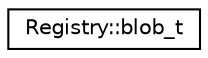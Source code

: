 digraph "Graphical Class Hierarchy"
{
  edge [fontname="Helvetica",fontsize="10",labelfontname="Helvetica",labelfontsize="10"];
  node [fontname="Helvetica",fontsize="10",shape=record];
  rankdir="LR";
  Node1 [label="Registry::blob_t",height=0.2,width=0.4,color="black", fillcolor="white", style="filled",URL="$d0/dda/structRegistry_1_1blob__t.html"];
}
